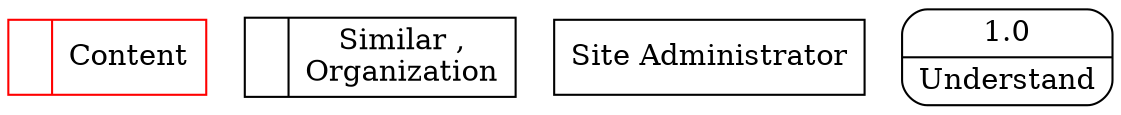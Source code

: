 digraph dfd2{ 
node[shape=record]
200 [label="<f0>  |<f1> Content " color=red];
201 [label="<f0>  |<f1> Similar ,\nOrganization " ];
202 [label="Site Administrator" shape=box];
203 [label="{<f0> 1.0|<f1> Understand }" shape=Mrecord];
}